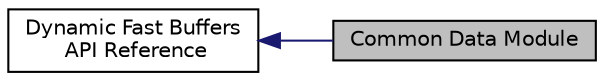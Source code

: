 digraph "Common Data Module"
{
  edge [fontname="Helvetica",fontsize="10",labelfontname="Helvetica",labelfontsize="10"];
  node [fontname="Helvetica",fontsize="10",shape=record];
  rankdir=LR;
  Node1 [label="Dynamic Fast Buffers\l API Reference",height=0.2,width=0.4,color="black", fillcolor="white", style="filled",URL="$group___d_y_n_a_m_i_c_f_a_s_t_b_u_f_f_e_r_s_a_p_i_r_e_f_e_r_e_n_c_e.html",tooltip="DFB internal API divided in modules. "];
  Node0 [label="Common Data Module",height=0.2,width=0.4,color="black", fillcolor="grey75", style="filled" fontcolor="black"];
  Node1->Node0 [shape=plaintext, color="midnightblue", dir="back", style="solid"];
}

